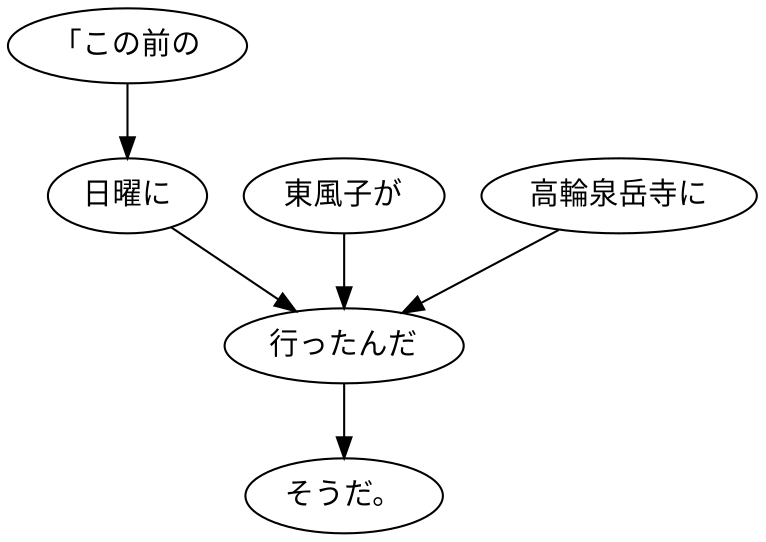 digraph graph1545 {
	node0 [label="「この前の"];
	node1 [label="日曜に"];
	node2 [label="東風子が"];
	node3 [label="高輪泉岳寺に"];
	node4 [label="行ったんだ"];
	node5 [label="そうだ。"];
	node0 -> node1;
	node1 -> node4;
	node2 -> node4;
	node3 -> node4;
	node4 -> node5;
}
